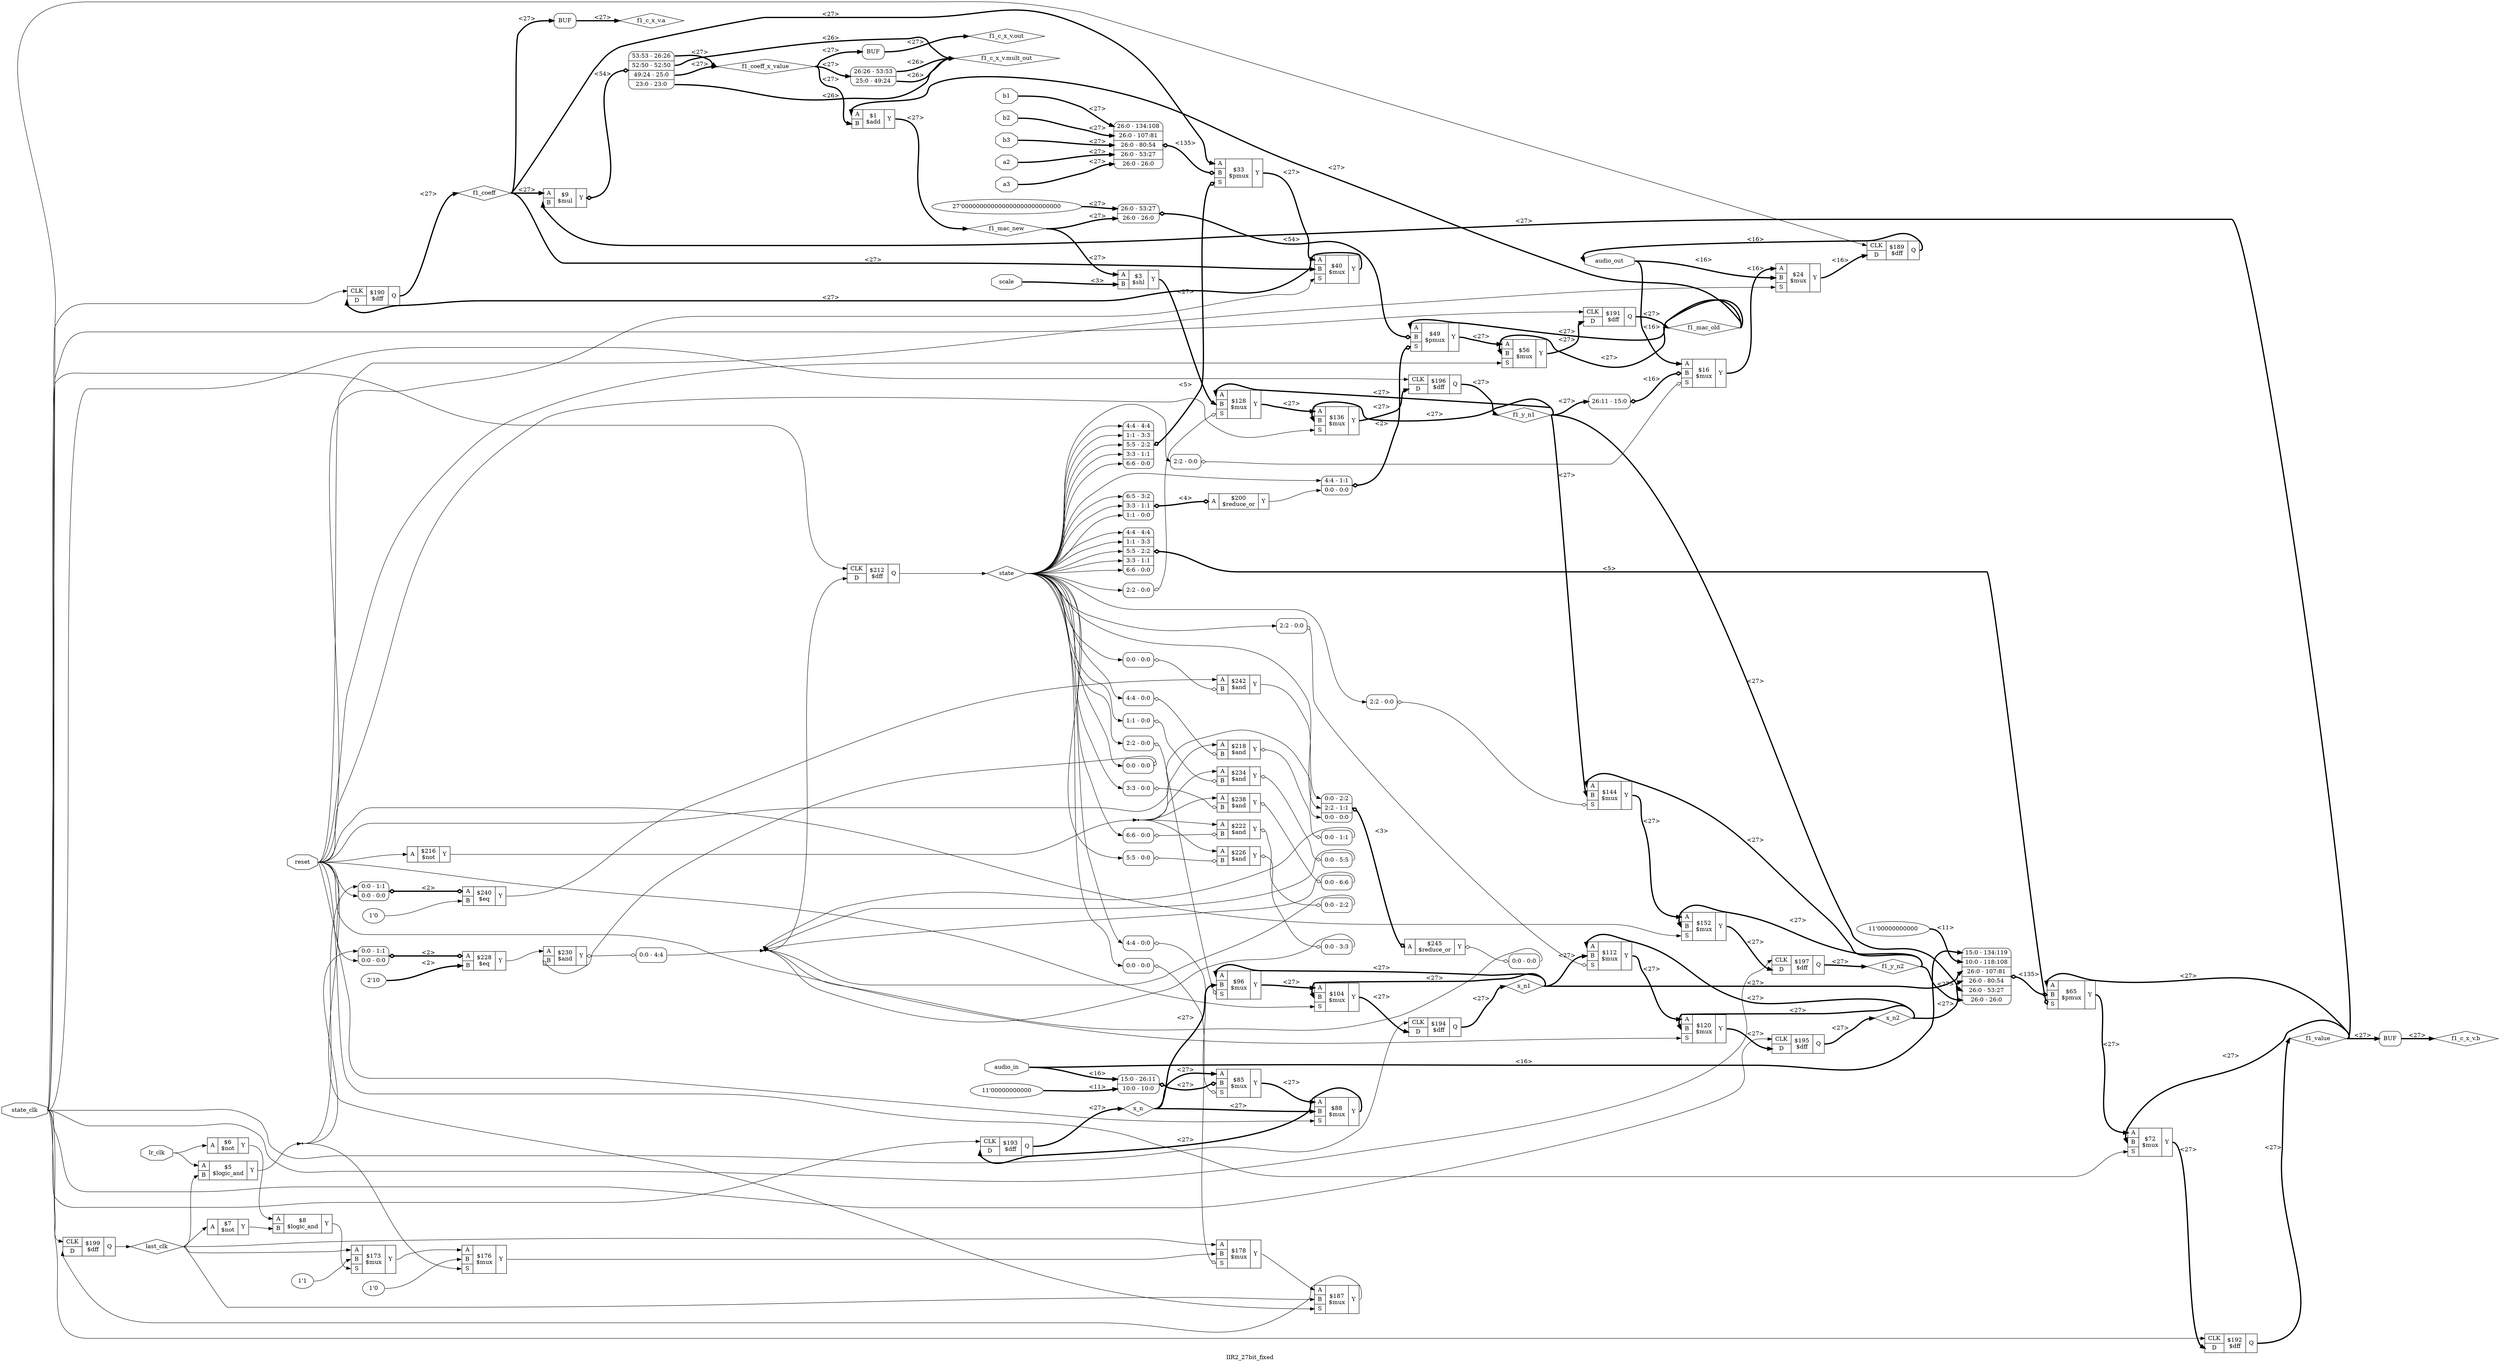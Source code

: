digraph "IIR2_27bit_fixed" {
label="IIR2_27bit_fixed";
rankdir="LR";
remincross=true;
n2 [ shape=octagon, label="audio_out", color="black", fontcolor="black" ];
n3 [ shape=octagon, label="audio_in", color="black", fontcolor="black" ];
n4 [ shape=octagon, label="scale", color="black", fontcolor="black" ];
n5 [ shape=octagon, label="b1", color="black", fontcolor="black" ];
n6 [ shape=octagon, label="b2", color="black", fontcolor="black" ];
n7 [ shape=octagon, label="b3", color="black", fontcolor="black" ];
n8 [ shape=octagon, label="a2", color="black", fontcolor="black" ];
n9 [ shape=octagon, label="a3", color="black", fontcolor="black" ];
n10 [ shape=octagon, label="state_clk", color="black", fontcolor="black" ];
n11 [ shape=octagon, label="lr_clk", color="black", fontcolor="black" ];
n12 [ shape=octagon, label="reset", color="black", fontcolor="black" ];
n13 [ shape=diamond, label="f1_mac_new", color="black", fontcolor="black" ];
n14 [ shape=diamond, label="f1_coeff_x_value", color="black", fontcolor="black" ];
n15 [ shape=diamond, label="f1_coeff", color="black", fontcolor="black" ];
n16 [ shape=diamond, label="f1_mac_old", color="black", fontcolor="black" ];
n17 [ shape=diamond, label="f1_value", color="black", fontcolor="black" ];
n18 [ shape=diamond, label="x_n", color="black", fontcolor="black" ];
n19 [ shape=diamond, label="x_n1", color="black", fontcolor="black" ];
n20 [ shape=diamond, label="x_n2", color="black", fontcolor="black" ];
n21 [ shape=diamond, label="f1_y_n1", color="black", fontcolor="black" ];
n22 [ shape=diamond, label="f1_y_n2", color="black", fontcolor="black" ];
n23 [ shape=diamond, label="last_clk", color="black", fontcolor="black" ];
n51 [ shape=diamond, label="f1_c_x_v.out", color="black", fontcolor="black" ];
n52 [ shape=diamond, label="f1_c_x_v.a", color="black", fontcolor="black" ];
n53 [ shape=diamond, label="f1_c_x_v.b", color="black", fontcolor="black" ];
n54 [ shape=diamond, label="f1_c_x_v.mult_out", color="black", fontcolor="black" ];
n57 [ shape=diamond, label="state", color="black", fontcolor="black" ];
c65 [ shape=record, label="{{<p62> A|<p63> B}|$1\n$add|{<p64> Y}}" ];
c66 [ shape=record, label="{{<p62> A|<p63> B}|$3\n$shl|{<p64> Y}}" ];
c67 [ shape=record, label="{{<p62> A}|$200\n$reduce_or|{<p64> Y}}" ];
x0 [ shape=record, style=rounded, label="<s2> 6:5 - 3:2 |<s1> 3:3 - 1:1 |<s0> 1:1 - 0:0 " ];
x0:e -> c67:p62:w [arrowhead=odiamond, arrowtail=odiamond, dir=both, color="black", style="setlinewidth(3)", label="<4>"];
c68 [ shape=record, label="{{<p62> A|<p63> B}|$5\n$logic_and|{<p64> Y}}" ];
c69 [ shape=record, label="{{<p62> A}|$6\n$not|{<p64> Y}}" ];
c70 [ shape=record, label="{{<p62> A}|$7\n$not|{<p64> Y}}" ];
c71 [ shape=record, label="{{<p62> A|<p63> B}|$8\n$logic_and|{<p64> Y}}" ];
c73 [ shape=record, label="{{<p62> A|<p63> B|<p72> S}|$16\n$mux|{<p64> Y}}" ];
x1 [ shape=record, style=rounded, label="<s0> 26:11 - 15:0 " ];
x1:e -> c73:p63:w [arrowhead=odiamond, arrowtail=odiamond, dir=both, color="black", style="setlinewidth(3)", label="<16>"];
x2 [ shape=record, style=rounded, label="<s0> 2:2 - 0:0 " ];
x2:e -> c73:p72:w [arrowhead=odiamond, arrowtail=odiamond, dir=both, color="black", label=""];
c74 [ shape=record, label="{{<p62> A|<p63> B|<p72> S}|$24\n$mux|{<p64> Y}}" ];
c75 [ shape=record, label="{{<p62> A|<p63> B|<p72> S}|$33\n$pmux|{<p64> Y}}" ];
x3 [ shape=record, style=rounded, label="<s4> 26:0 - 134:108 |<s3> 26:0 - 107:81 |<s2> 26:0 - 80:54 |<s1> 26:0 - 53:27 |<s0> 26:0 - 26:0 " ];
x3:e -> c75:p63:w [arrowhead=odiamond, arrowtail=odiamond, dir=both, color="black", style="setlinewidth(3)", label="<135>"];
x4 [ shape=record, style=rounded, label="<s4> 4:4 - 4:4 |<s3> 1:1 - 3:3 |<s2> 5:5 - 2:2 |<s1> 3:3 - 1:1 |<s0> 6:6 - 0:0 " ];
x4:e -> c75:p72:w [arrowhead=odiamond, arrowtail=odiamond, dir=both, color="black", style="setlinewidth(3)", label="<5>"];
c76 [ shape=record, label="{{<p62> A|<p63> B|<p72> S}|$40\n$mux|{<p64> Y}}" ];
v6 [ label="27'000000000000000000000000000" ];
c77 [ shape=record, label="{{<p62> A|<p63> B|<p72> S}|$49\n$pmux|{<p64> Y}}" ];
x5 [ shape=record, style=rounded, label="<s1> 26:0 - 53:27 |<s0> 26:0 - 26:0 " ];
x5:e -> c77:p63:w [arrowhead=odiamond, arrowtail=odiamond, dir=both, color="black", style="setlinewidth(3)", label="<54>"];
x7 [ shape=record, style=rounded, label="<s1> 4:4 - 1:1 |<s0> 0:0 - 0:0 " ];
x7:e -> c77:p72:w [arrowhead=odiamond, arrowtail=odiamond, dir=both, color="black", style="setlinewidth(3)", label="<2>"];
c78 [ shape=record, label="{{<p62> A|<p63> B|<p72> S}|$56\n$mux|{<p64> Y}}" ];
v9 [ label="11'00000000000" ];
c79 [ shape=record, label="{{<p62> A|<p63> B|<p72> S}|$65\n$pmux|{<p64> Y}}" ];
x8 [ shape=record, style=rounded, label="<s5> 15:0 - 134:119 |<s4> 10:0 - 118:108 |<s3> 26:0 - 107:81 |<s2> 26:0 - 80:54 |<s1> 26:0 - 53:27 |<s0> 26:0 - 26:0 " ];
x8:e -> c79:p63:w [arrowhead=odiamond, arrowtail=odiamond, dir=both, color="black", style="setlinewidth(3)", label="<135>"];
x10 [ shape=record, style=rounded, label="<s4> 4:4 - 4:4 |<s3> 1:1 - 3:3 |<s2> 5:5 - 2:2 |<s1> 3:3 - 1:1 |<s0> 6:6 - 0:0 " ];
x10:e -> c79:p72:w [arrowhead=odiamond, arrowtail=odiamond, dir=both, color="black", style="setlinewidth(3)", label="<5>"];
c80 [ shape=record, label="{{<p62> A|<p63> B|<p72> S}|$72\n$mux|{<p64> Y}}" ];
v12 [ label="11'00000000000" ];
c81 [ shape=record, label="{{<p62> A|<p63> B|<p72> S}|$85\n$mux|{<p64> Y}}" ];
x11 [ shape=record, style=rounded, label="<s1> 15:0 - 26:11 |<s0> 10:0 - 10:0 " ];
x11:e -> c81:p63:w [arrowhead=odiamond, arrowtail=odiamond, dir=both, color="black", style="setlinewidth(3)", label="<27>"];
x13 [ shape=record, style=rounded, label="<s0> 4:4 - 0:0 " ];
x13:e -> c81:p72:w [arrowhead=odiamond, arrowtail=odiamond, dir=both, color="black", label=""];
c82 [ shape=record, label="{{<p62> A|<p63> B|<p72> S}|$88\n$mux|{<p64> Y}}" ];
c83 [ shape=record, label="{{<p62> A|<p63> B|<p72> S}|$96\n$mux|{<p64> Y}}" ];
x14 [ shape=record, style=rounded, label="<s0> 2:2 - 0:0 " ];
x14:e -> c83:p72:w [arrowhead=odiamond, arrowtail=odiamond, dir=both, color="black", label=""];
c84 [ shape=record, label="{{<p62> A|<p63> B|<p72> S}|$104\n$mux|{<p64> Y}}" ];
c85 [ shape=record, label="{{<p62> A|<p63> B|<p72> S}|$112\n$mux|{<p64> Y}}" ];
x15 [ shape=record, style=rounded, label="<s0> 2:2 - 0:0 " ];
x15:e -> c85:p72:w [arrowhead=odiamond, arrowtail=odiamond, dir=both, color="black", label=""];
c86 [ shape=record, label="{{<p62> A|<p63> B|<p72> S}|$120\n$mux|{<p64> Y}}" ];
c87 [ shape=record, label="{{<p62> A|<p63> B|<p72> S}|$128\n$mux|{<p64> Y}}" ];
x16 [ shape=record, style=rounded, label="<s0> 2:2 - 0:0 " ];
x16:e -> c87:p72:w [arrowhead=odiamond, arrowtail=odiamond, dir=both, color="black", label=""];
c88 [ shape=record, label="{{<p62> A|<p63> B|<p72> S}|$136\n$mux|{<p64> Y}}" ];
c89 [ shape=record, label="{{<p62> A|<p63> B|<p72> S}|$144\n$mux|{<p64> Y}}" ];
x17 [ shape=record, style=rounded, label="<s0> 2:2 - 0:0 " ];
x17:e -> c89:p72:w [arrowhead=odiamond, arrowtail=odiamond, dir=both, color="black", label=""];
c90 [ shape=record, label="{{<p62> A|<p63> B|<p72> S}|$152\n$mux|{<p64> Y}}" ];
v18 [ label="1'1" ];
c91 [ shape=record, label="{{<p62> A|<p63> B|<p72> S}|$173\n$mux|{<p64> Y}}" ];
v19 [ label="1'0" ];
c92 [ shape=record, label="{{<p62> A|<p63> B|<p72> S}|$176\n$mux|{<p64> Y}}" ];
c93 [ shape=record, label="{{<p62> A|<p63> B|<p72> S}|$178\n$mux|{<p64> Y}}" ];
x20 [ shape=record, style=rounded, label="<s0> 0:0 - 0:0 " ];
x20:e -> c93:p72:w [arrowhead=odiamond, arrowtail=odiamond, dir=both, color="black", label=""];
c94 [ shape=record, label="{{<p62> A|<p63> B|<p72> S}|$187\n$mux|{<p64> Y}}" ];
c98 [ shape=record, label="{{<p95> CLK|<p96> D}|$189\n$dff|{<p97> Q}}" ];
c99 [ shape=record, label="{{<p95> CLK|<p96> D}|$190\n$dff|{<p97> Q}}" ];
c100 [ shape=record, label="{{<p95> CLK|<p96> D}|$191\n$dff|{<p97> Q}}" ];
c101 [ shape=record, label="{{<p95> CLK|<p96> D}|$192\n$dff|{<p97> Q}}" ];
c102 [ shape=record, label="{{<p95> CLK|<p96> D}|$193\n$dff|{<p97> Q}}" ];
c103 [ shape=record, label="{{<p95> CLK|<p96> D}|$194\n$dff|{<p97> Q}}" ];
c104 [ shape=record, label="{{<p95> CLK|<p96> D}|$195\n$dff|{<p97> Q}}" ];
c105 [ shape=record, label="{{<p95> CLK|<p96> D}|$196\n$dff|{<p97> Q}}" ];
c106 [ shape=record, label="{{<p95> CLK|<p96> D}|$197\n$dff|{<p97> Q}}" ];
c107 [ shape=record, label="{{<p95> CLK|<p96> D}|$199\n$dff|{<p97> Q}}" ];
c108 [ shape=record, label="{{<p62> A|<p63> B}|$9\n$mul|{<p64> Y}}" ];
x21 [ shape=record, style=rounded, label="<s3> 53:53 - 26:26 |<s2> 52:50 - 52:50 |<s1> 49:24 - 25:0 |<s0> 23:0 - 23:0 " ];
c108:p64:e -> x21:w [arrowhead=odiamond, arrowtail=odiamond, dir=both, color="black", style="setlinewidth(3)", label="<54>"];
c109 [ shape=record, label="{{<p95> CLK|<p96> D}|$212\n$dff|{<p97> Q}}" ];
c110 [ shape=record, label="{{<p62> A}|$216\n$not|{<p64> Y}}" ];
c111 [ shape=record, label="{{<p62> A|<p63> B}|$218\n$and|{<p64> Y}}" ];
x22 [ shape=record, style=rounded, label="<s0> 4:4 - 0:0 " ];
x22:e -> c111:p63:w [arrowhead=odiamond, arrowtail=odiamond, dir=both, color="black", label=""];
x23 [ shape=record, style=rounded, label="<s0> 0:0 - 1:1 " ];
c111:p64:e -> x23:w [arrowhead=odiamond, arrowtail=odiamond, dir=both, color="black", label=""];
v25 [ label="2'10" ];
c112 [ shape=record, label="{{<p62> A|<p63> B}|$228\n$eq|{<p64> Y}}" ];
x24 [ shape=record, style=rounded, label="<s1> 0:0 - 1:1 |<s0> 0:0 - 0:0 " ];
x24:e -> c112:p62:w [arrowhead=odiamond, arrowtail=odiamond, dir=both, color="black", style="setlinewidth(3)", label="<2>"];
c113 [ shape=record, label="{{<p62> A|<p63> B}|$222\n$and|{<p64> Y}}" ];
x26 [ shape=record, style=rounded, label="<s0> 6:6 - 0:0 " ];
x26:e -> c113:p63:w [arrowhead=odiamond, arrowtail=odiamond, dir=both, color="black", label=""];
x27 [ shape=record, style=rounded, label="<s0> 0:0 - 2:2 " ];
c113:p64:e -> x27:w [arrowhead=odiamond, arrowtail=odiamond, dir=both, color="black", label=""];
c114 [ shape=record, label="{{<p62> A|<p63> B}|$226\n$and|{<p64> Y}}" ];
x28 [ shape=record, style=rounded, label="<s0> 5:5 - 0:0 " ];
x28:e -> c114:p63:w [arrowhead=odiamond, arrowtail=odiamond, dir=both, color="black", label=""];
x29 [ shape=record, style=rounded, label="<s0> 0:0 - 3:3 " ];
c114:p64:e -> x29:w [arrowhead=odiamond, arrowtail=odiamond, dir=both, color="black", label=""];
c115 [ shape=record, label="{{<p62> A|<p63> B}|$230\n$and|{<p64> Y}}" ];
x30 [ shape=record, style=rounded, label="<s0> 0:0 - 0:0 " ];
x30:e -> c115:p63:w [arrowhead=odiamond, arrowtail=odiamond, dir=both, color="black", label=""];
x31 [ shape=record, style=rounded, label="<s0> 0:0 - 4:4 " ];
c115:p64:e -> x31:w [arrowhead=odiamond, arrowtail=odiamond, dir=both, color="black", label=""];
c116 [ shape=record, label="{{<p62> A|<p63> B}|$234\n$and|{<p64> Y}}" ];
x32 [ shape=record, style=rounded, label="<s0> 1:1 - 0:0 " ];
x32:e -> c116:p63:w [arrowhead=odiamond, arrowtail=odiamond, dir=both, color="black", label=""];
x33 [ shape=record, style=rounded, label="<s0> 0:0 - 5:5 " ];
c116:p64:e -> x33:w [arrowhead=odiamond, arrowtail=odiamond, dir=both, color="black", label=""];
c117 [ shape=record, label="{{<p62> A|<p63> B}|$238\n$and|{<p64> Y}}" ];
x34 [ shape=record, style=rounded, label="<s0> 3:3 - 0:0 " ];
x34:e -> c117:p63:w [arrowhead=odiamond, arrowtail=odiamond, dir=both, color="black", label=""];
x35 [ shape=record, style=rounded, label="<s0> 0:0 - 6:6 " ];
c117:p64:e -> x35:w [arrowhead=odiamond, arrowtail=odiamond, dir=both, color="black", label=""];
v37 [ label="1'0" ];
c118 [ shape=record, label="{{<p62> A|<p63> B}|$240\n$eq|{<p64> Y}}" ];
x36 [ shape=record, style=rounded, label="<s1> 0:0 - 1:1 |<s0> 0:0 - 0:0 " ];
x36:e -> c118:p62:w [arrowhead=odiamond, arrowtail=odiamond, dir=both, color="black", style="setlinewidth(3)", label="<2>"];
c119 [ shape=record, label="{{<p62> A|<p63> B}|$242\n$and|{<p64> Y}}" ];
x38 [ shape=record, style=rounded, label="<s0> 0:0 - 0:0 " ];
x38:e -> c119:p63:w [arrowhead=odiamond, arrowtail=odiamond, dir=both, color="black", label=""];
c120 [ shape=record, label="{{<p62> A}|$245\n$reduce_or|{<p64> Y}}" ];
x39 [ shape=record, style=rounded, label="<s2> 0:0 - 2:2 |<s1> 2:2 - 1:1 |<s0> 0:0 - 0:0 " ];
x39:e -> c120:p62:w [arrowhead=odiamond, arrowtail=odiamond, dir=both, color="black", style="setlinewidth(3)", label="<3>"];
x40 [ shape=record, style=rounded, label="<s0> 0:0 - 0:0 " ];
c120:p64:e -> x40:w [arrowhead=odiamond, arrowtail=odiamond, dir=both, color="black", label=""];
x41 [shape=box, style=rounded, label="BUF"];
x42 [shape=box, style=rounded, label="BUF"];
x43 [shape=box, style=rounded, label="BUF"];
x44 [ shape=record, style=rounded, label="<s1> 26:26 - 53:53 |<s0> 25:0 - 49:24 " ];
n10:e -> c100:p95:w [color="black", label=""];
n10:e -> c101:p95:w [color="black", label=""];
n10:e -> c102:p95:w [color="black", label=""];
n10:e -> c103:p95:w [color="black", label=""];
n10:e -> c104:p95:w [color="black", label=""];
n10:e -> c105:p95:w [color="black", label=""];
n10:e -> c106:p95:w [color="black", label=""];
n10:e -> c107:p95:w [color="black", label=""];
n10:e -> c109:p95:w [color="black", label=""];
n10:e -> c98:p95:w [color="black", label=""];
n10:e -> c99:p95:w [color="black", label=""];
n11:e -> c68:p62:w [color="black", label=""];
n11:e -> c69:p62:w [color="black", label=""];
n12:e -> c110:p62:w [color="black", label=""];
n12:e -> c74:p72:w [color="black", label=""];
n12:e -> c76:p72:w [color="black", label=""];
n12:e -> c78:p72:w [color="black", label=""];
n12:e -> c80:p72:w [color="black", label=""];
n12:e -> c82:p72:w [color="black", label=""];
n12:e -> c84:p72:w [color="black", label=""];
n12:e -> c86:p72:w [color="black", label=""];
n12:e -> c88:p72:w [color="black", label=""];
n12:e -> c90:p72:w [color="black", label=""];
n12:e -> c94:p72:w [color="black", label=""];
n12:e -> x24:s0:w [color="black", label=""];
n12:e -> x36:s0:w [color="black", label=""];
n12:e -> x39:s0:w [color="black", label=""];
c65:p64:e -> n13:w [color="black", style="setlinewidth(3)", label="<27>"];
n13:e -> c66:p62:w [color="black", style="setlinewidth(3)", label="<27>"];
n13:e -> x5:s0:w [color="black", style="setlinewidth(3)", label="<27>"];
x21:s1:e -> n14:w [color="black", style="setlinewidth(3)", label="<27>"];
x21:s3:e -> n14:w [color="black", style="setlinewidth(3)", label="<27>"];
n14:e -> c65:p63:w [color="black", style="setlinewidth(3)", label="<27>"];
n14:e -> x41:w:w [color="black", style="setlinewidth(3)", label="<27>"];
n14:e -> x44:w [color="black", style="setlinewidth(3)", label="<27>"];
c99:p97:e -> n15:w [color="black", style="setlinewidth(3)", label="<27>"];
n15:e -> c108:p62:w [color="black", style="setlinewidth(3)", label="<27>"];
n15:e -> c75:p62:w [color="black", style="setlinewidth(3)", label="<27>"];
n15:e -> c76:p63:w [color="black", style="setlinewidth(3)", label="<27>"];
n15:e -> x42:w:w [color="black", style="setlinewidth(3)", label="<27>"];
c100:p97:e -> n16:w [color="black", style="setlinewidth(3)", label="<27>"];
n16:e -> c65:p62:w [color="black", style="setlinewidth(3)", label="<27>"];
n16:e -> c77:p62:w [color="black", style="setlinewidth(3)", label="<27>"];
n16:e -> c78:p63:w [color="black", style="setlinewidth(3)", label="<27>"];
c101:p97:e -> n17:w [color="black", style="setlinewidth(3)", label="<27>"];
n17:e -> c108:p63:w [color="black", style="setlinewidth(3)", label="<27>"];
n17:e -> c79:p62:w [color="black", style="setlinewidth(3)", label="<27>"];
n17:e -> c80:p63:w [color="black", style="setlinewidth(3)", label="<27>"];
n17:e -> x43:w:w [color="black", style="setlinewidth(3)", label="<27>"];
c102:p97:e -> n18:w [color="black", style="setlinewidth(3)", label="<27>"];
n18:e -> c81:p62:w [color="black", style="setlinewidth(3)", label="<27>"];
n18:e -> c82:p63:w [color="black", style="setlinewidth(3)", label="<27>"];
n18:e -> c83:p63:w [color="black", style="setlinewidth(3)", label="<27>"];
c103:p97:e -> n19:w [color="black", style="setlinewidth(3)", label="<27>"];
n19:e -> c83:p62:w [color="black", style="setlinewidth(3)", label="<27>"];
n19:e -> c84:p63:w [color="black", style="setlinewidth(3)", label="<27>"];
n19:e -> c85:p63:w [color="black", style="setlinewidth(3)", label="<27>"];
n19:e -> x8:s3:w [color="black", style="setlinewidth(3)", label="<27>"];
c98:p97:e -> n2:w [color="black", style="setlinewidth(3)", label="<16>"];
n2:e -> c73:p62:w [color="black", style="setlinewidth(3)", label="<16>"];
n2:e -> c74:p63:w [color="black", style="setlinewidth(3)", label="<16>"];
c104:p97:e -> n20:w [color="black", style="setlinewidth(3)", label="<27>"];
n20:e -> c85:p62:w [color="black", style="setlinewidth(3)", label="<27>"];
n20:e -> c86:p63:w [color="black", style="setlinewidth(3)", label="<27>"];
n20:e -> x8:s2:w [color="black", style="setlinewidth(3)", label="<27>"];
c105:p97:e -> n21:w [color="black", style="setlinewidth(3)", label="<27>"];
n21:e -> c87:p62:w [color="black", style="setlinewidth(3)", label="<27>"];
n21:e -> c88:p63:w [color="black", style="setlinewidth(3)", label="<27>"];
n21:e -> c89:p63:w [color="black", style="setlinewidth(3)", label="<27>"];
n21:e -> x1:s0:w [color="black", style="setlinewidth(3)", label="<27>"];
n21:e -> x8:s1:w [color="black", style="setlinewidth(3)", label="<27>"];
c106:p97:e -> n22:w [color="black", style="setlinewidth(3)", label="<27>"];
n22:e -> c89:p62:w [color="black", style="setlinewidth(3)", label="<27>"];
n22:e -> c90:p63:w [color="black", style="setlinewidth(3)", label="<27>"];
n22:e -> x8:s0:w [color="black", style="setlinewidth(3)", label="<27>"];
c107:p97:e -> n23:w [color="black", label=""];
n23:e -> c68:p63:w [color="black", label=""];
n23:e -> c70:p62:w [color="black", label=""];
n23:e -> c91:p62:w [color="black", label=""];
n23:e -> c93:p62:w [color="black", label=""];
n23:e -> c94:p63:w [color="black", label=""];
c73:p64:e -> c74:p62:w [color="black", style="setlinewidth(3)", label="<16>"];
c74:p64:e -> c98:p96:w [color="black", style="setlinewidth(3)", label="<16>"];
c76:p64:e -> c99:p96:w [color="black", style="setlinewidth(3)", label="<27>"];
c78:p64:e -> c100:p96:w [color="black", style="setlinewidth(3)", label="<27>"];
c80:p64:e -> c101:p96:w [color="black", style="setlinewidth(3)", label="<27>"];
c82:p64:e -> c102:p96:w [color="black", style="setlinewidth(3)", label="<27>"];
n3:e -> x11:s1:w [color="black", style="setlinewidth(3)", label="<16>"];
n3:e -> x8:s5:w [color="black", style="setlinewidth(3)", label="<16>"];
c84:p64:e -> c103:p96:w [color="black", style="setlinewidth(3)", label="<27>"];
c86:p64:e -> c104:p96:w [color="black", style="setlinewidth(3)", label="<27>"];
c88:p64:e -> c105:p96:w [color="black", style="setlinewidth(3)", label="<27>"];
c90:p64:e -> c106:p96:w [color="black", style="setlinewidth(3)", label="<27>"];
c94:p64:e -> c107:p96:w [color="black", label=""];
c66:p64:e -> c87:p63:w [color="black", style="setlinewidth(3)", label="<27>"];
n36 [ shape=point ];
c68:p64:e -> n36:w [color="black", label=""];
n36:e -> c92:p72:w [color="black", label=""];
n36:e -> x24:s1:w [color="black", label=""];
n36:e -> x36:s1:w [color="black", label=""];
c69:p64:e -> c71:p62:w [color="black", label=""];
c70:p64:e -> c71:p63:w [color="black", label=""];
c71:p64:e -> c91:p72:w [color="black", label=""];
n4:e -> c66:p63:w [color="black", style="setlinewidth(3)", label="<3>"];
c75:p64:e -> c76:p62:w [color="black", style="setlinewidth(3)", label="<27>"];
c77:p64:e -> c78:p62:w [color="black", style="setlinewidth(3)", label="<27>"];
c79:p64:e -> c80:p62:w [color="black", style="setlinewidth(3)", label="<27>"];
c81:p64:e -> c82:p62:w [color="black", style="setlinewidth(3)", label="<27>"];
c83:p64:e -> c84:p62:w [color="black", style="setlinewidth(3)", label="<27>"];
c85:p64:e -> c86:p62:w [color="black", style="setlinewidth(3)", label="<27>"];
c87:p64:e -> c88:p62:w [color="black", style="setlinewidth(3)", label="<27>"];
c89:p64:e -> c90:p62:w [color="black", style="setlinewidth(3)", label="<27>"];
c91:p64:e -> c92:p62:w [color="black", label=""];
c92:p64:e -> c93:p63:w [color="black", label=""];
n5:e -> x3:s4:w [color="black", style="setlinewidth(3)", label="<27>"];
c93:p64:e -> c94:p62:w [color="black", label=""];
x41:e:e -> n51:w [color="black", style="setlinewidth(3)", label="<27>"];
x42:e:e -> n52:w [color="black", style="setlinewidth(3)", label="<27>"];
x43:e:e -> n53:w [color="black", style="setlinewidth(3)", label="<27>"];
x21:s0:e -> n54:w [color="black", style="setlinewidth(3)", label="<26>"];
x21:s2:e -> n54:w [color="black", style="setlinewidth(3)", label="<26>"];
x44:s0:e -> n54:w [color="black", style="setlinewidth(3)", label="<26>"];
x44:s1:e -> n54:w [color="black", style="setlinewidth(3)", label="<26>"];
n55 [ shape=point ];
c110:p64:e -> n55:w [color="black", label=""];
n55:e -> c111:p62:w [color="black", label=""];
n55:e -> c113:p62:w [color="black", label=""];
n55:e -> c114:p62:w [color="black", label=""];
n55:e -> c116:p62:w [color="black", label=""];
n55:e -> c117:p62:w [color="black", label=""];
n56 [ shape=point ];
x23:s0:e -> n56:w [color="black", label=""];
x27:s0:e -> n56:w [color="black", label=""];
x29:s0:e -> n56:w [color="black", label=""];
x31:s0:e -> n56:w [color="black", label=""];
x33:s0:e -> n56:w [color="black", label=""];
x35:s0:e -> n56:w [color="black", label=""];
x40:s0:e -> n56:w [color="black", label=""];
n56:e -> c109:p96:w [color="black", label=""];
c109:p97:e -> n57:w [color="black", label=""];
n57:e -> x0:s0:w [color="black", label=""];
n57:e -> x0:s1:w [color="black", label=""];
n57:e -> x0:s2:w [color="black", label=""];
n57:e -> x10:s0:w [color="black", label=""];
n57:e -> x10:s1:w [color="black", label=""];
n57:e -> x10:s2:w [color="black", label=""];
n57:e -> x10:s3:w [color="black", label=""];
n57:e -> x10:s4:w [color="black", label=""];
n57:e -> x13:s0:w [color="black", label=""];
n57:e -> x14:s0:w [color="black", label=""];
n57:e -> x15:s0:w [color="black", label=""];
n57:e -> x16:s0:w [color="black", label=""];
n57:e -> x17:s0:w [color="black", label=""];
n57:e -> x20:s0:w [color="black", label=""];
n57:e -> x22:s0:w [color="black", label=""];
n57:e -> x26:s0:w [color="black", label=""];
n57:e -> x28:s0:w [color="black", label=""];
n57:e -> x2:s0:w [color="black", label=""];
n57:e -> x30:s0:w [color="black", label=""];
n57:e -> x32:s0:w [color="black", label=""];
n57:e -> x34:s0:w [color="black", label=""];
n57:e -> x38:s0:w [color="black", label=""];
n57:e -> x39:s1:w [color="black", label=""];
n57:e -> x4:s0:w [color="black", label=""];
n57:e -> x4:s1:w [color="black", label=""];
n57:e -> x4:s2:w [color="black", label=""];
n57:e -> x4:s3:w [color="black", label=""];
n57:e -> x4:s4:w [color="black", label=""];
n57:e -> x7:s1:w [color="black", label=""];
c67:p64:e -> x7:s0:w [color="black", label=""];
c112:p64:e -> c115:p62:w [color="black", label=""];
n6:e -> x3:s3:w [color="black", style="setlinewidth(3)", label="<27>"];
c118:p64:e -> c119:p62:w [color="black", label=""];
c119:p64:e -> x39:s2:w [color="black", label=""];
n7:e -> x3:s2:w [color="black", style="setlinewidth(3)", label="<27>"];
n8:e -> x3:s1:w [color="black", style="setlinewidth(3)", label="<27>"];
n9:e -> x3:s0:w [color="black", style="setlinewidth(3)", label="<27>"];
v12:e -> x11:s0:w [color="black", style="setlinewidth(3)", label="<11>"];
v18:e -> c91:p63:w [color="black", label=""];
v19:e -> c92:p63:w [color="black", label=""];
v25:e -> c112:p63:w [color="black", style="setlinewidth(3)", label="<2>"];
v37:e -> c118:p63:w [color="black", label=""];
v6:e -> x5:s1:w [color="black", style="setlinewidth(3)", label="<27>"];
v9:e -> x8:s4:w [color="black", style="setlinewidth(3)", label="<11>"];
}
